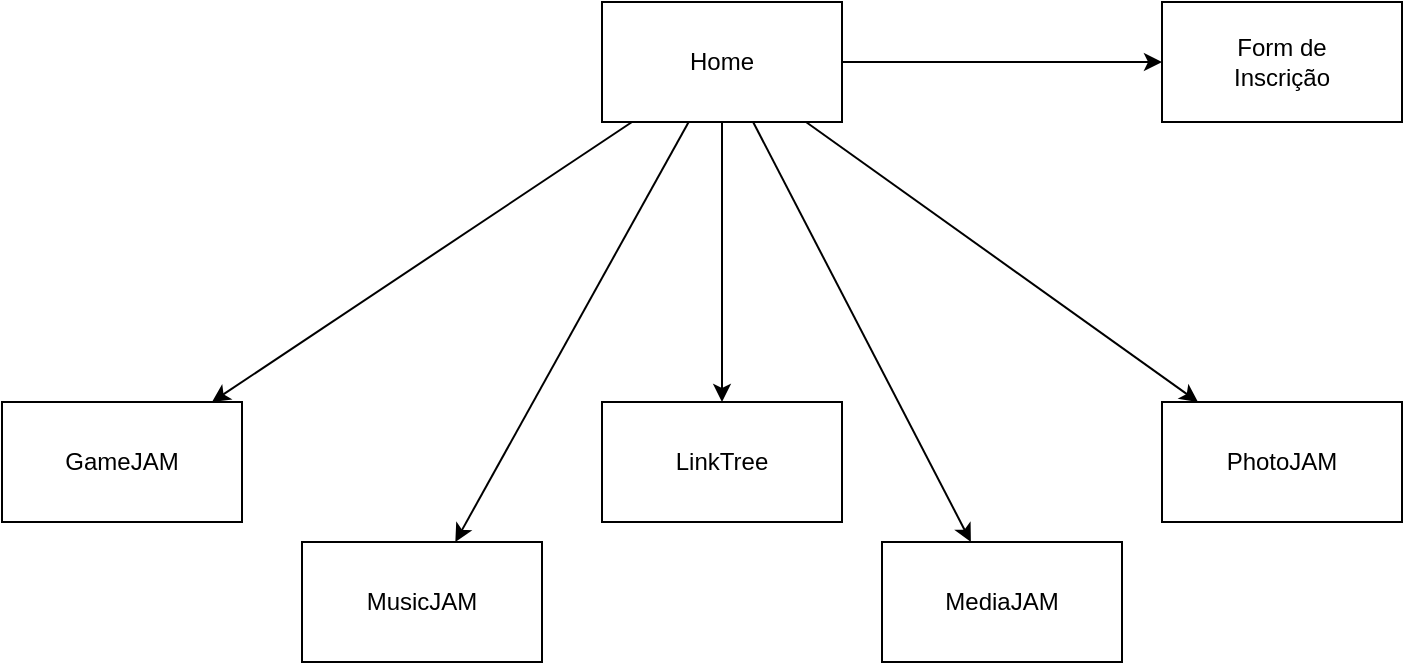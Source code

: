 <mxfile version="26.0.10">
  <diagram name="Page-1" id="2h_M-MCdxb3-kLHfspu5">
    <mxGraphModel dx="1394" dy="757" grid="1" gridSize="10" guides="1" tooltips="1" connect="1" arrows="1" fold="1" page="1" pageScale="1" pageWidth="827" pageHeight="1169" math="0" shadow="0">
      <root>
        <mxCell id="0" />
        <mxCell id="1" parent="0" />
        <mxCell id="UoBy4MaZRMWQxSpglumQ-1" value="Home" style="rounded=0;whiteSpace=wrap;html=1;" vertex="1" parent="1">
          <mxGeometry x="340" y="80" width="120" height="60" as="geometry" />
        </mxCell>
        <mxCell id="UoBy4MaZRMWQxSpglumQ-2" value="GameJAM" style="rounded=0;whiteSpace=wrap;html=1;" vertex="1" parent="1">
          <mxGeometry x="40" y="280" width="120" height="60" as="geometry" />
        </mxCell>
        <mxCell id="UoBy4MaZRMWQxSpglumQ-3" value="LinkTree" style="rounded=0;whiteSpace=wrap;html=1;" vertex="1" parent="1">
          <mxGeometry x="340" y="280" width="120" height="60" as="geometry" />
        </mxCell>
        <mxCell id="UoBy4MaZRMWQxSpglumQ-4" value="MusicJAM" style="rounded=0;whiteSpace=wrap;html=1;" vertex="1" parent="1">
          <mxGeometry x="190" y="350" width="120" height="60" as="geometry" />
        </mxCell>
        <mxCell id="UoBy4MaZRMWQxSpglumQ-5" value="MediaJAM" style="rounded=0;whiteSpace=wrap;html=1;" vertex="1" parent="1">
          <mxGeometry x="480" y="350" width="120" height="60" as="geometry" />
        </mxCell>
        <mxCell id="UoBy4MaZRMWQxSpglumQ-6" value="PhotoJAM" style="rounded=0;whiteSpace=wrap;html=1;" vertex="1" parent="1">
          <mxGeometry x="620" y="280" width="120" height="60" as="geometry" />
        </mxCell>
        <mxCell id="UoBy4MaZRMWQxSpglumQ-12" value="" style="endArrow=classic;html=1;rounded=0;" edge="1" parent="1" source="UoBy4MaZRMWQxSpglumQ-1" target="UoBy4MaZRMWQxSpglumQ-3">
          <mxGeometry width="50" height="50" relative="1" as="geometry">
            <mxPoint x="390" y="410" as="sourcePoint" />
            <mxPoint x="440" y="360" as="targetPoint" />
          </mxGeometry>
        </mxCell>
        <mxCell id="UoBy4MaZRMWQxSpglumQ-14" value="" style="endArrow=classic;html=1;rounded=0;" edge="1" parent="1" source="UoBy4MaZRMWQxSpglumQ-1" target="UoBy4MaZRMWQxSpglumQ-19">
          <mxGeometry width="50" height="50" relative="1" as="geometry">
            <mxPoint x="390" y="410" as="sourcePoint" />
            <mxPoint x="440" y="360" as="targetPoint" />
          </mxGeometry>
        </mxCell>
        <mxCell id="UoBy4MaZRMWQxSpglumQ-15" value="" style="endArrow=classic;html=1;rounded=0;" edge="1" parent="1" source="UoBy4MaZRMWQxSpglumQ-1" target="UoBy4MaZRMWQxSpglumQ-4">
          <mxGeometry width="50" height="50" relative="1" as="geometry">
            <mxPoint x="390" y="410" as="sourcePoint" />
            <mxPoint x="440" y="360" as="targetPoint" />
          </mxGeometry>
        </mxCell>
        <mxCell id="UoBy4MaZRMWQxSpglumQ-16" value="" style="endArrow=classic;html=1;rounded=0;" edge="1" parent="1" source="UoBy4MaZRMWQxSpglumQ-1" target="UoBy4MaZRMWQxSpglumQ-2">
          <mxGeometry width="50" height="50" relative="1" as="geometry">
            <mxPoint x="390" y="410" as="sourcePoint" />
            <mxPoint x="440" y="360" as="targetPoint" />
          </mxGeometry>
        </mxCell>
        <mxCell id="UoBy4MaZRMWQxSpglumQ-17" value="" style="endArrow=classic;html=1;rounded=0;" edge="1" parent="1" source="UoBy4MaZRMWQxSpglumQ-1" target="UoBy4MaZRMWQxSpglumQ-6">
          <mxGeometry width="50" height="50" relative="1" as="geometry">
            <mxPoint x="390" y="410" as="sourcePoint" />
            <mxPoint x="440" y="360" as="targetPoint" />
          </mxGeometry>
        </mxCell>
        <mxCell id="UoBy4MaZRMWQxSpglumQ-18" value="" style="endArrow=classic;html=1;rounded=0;" edge="1" parent="1" source="UoBy4MaZRMWQxSpglumQ-1" target="UoBy4MaZRMWQxSpglumQ-5">
          <mxGeometry width="50" height="50" relative="1" as="geometry">
            <mxPoint x="390" y="410" as="sourcePoint" />
            <mxPoint x="440" y="360" as="targetPoint" />
          </mxGeometry>
        </mxCell>
        <mxCell id="UoBy4MaZRMWQxSpglumQ-19" value="&lt;div&gt;Form de &lt;br&gt;&lt;/div&gt;&lt;div&gt;Inscrição&lt;br&gt;&lt;/div&gt;" style="rounded=0;whiteSpace=wrap;html=1;" vertex="1" parent="1">
          <mxGeometry x="620" y="80" width="120" height="60" as="geometry" />
        </mxCell>
      </root>
    </mxGraphModel>
  </diagram>
</mxfile>
